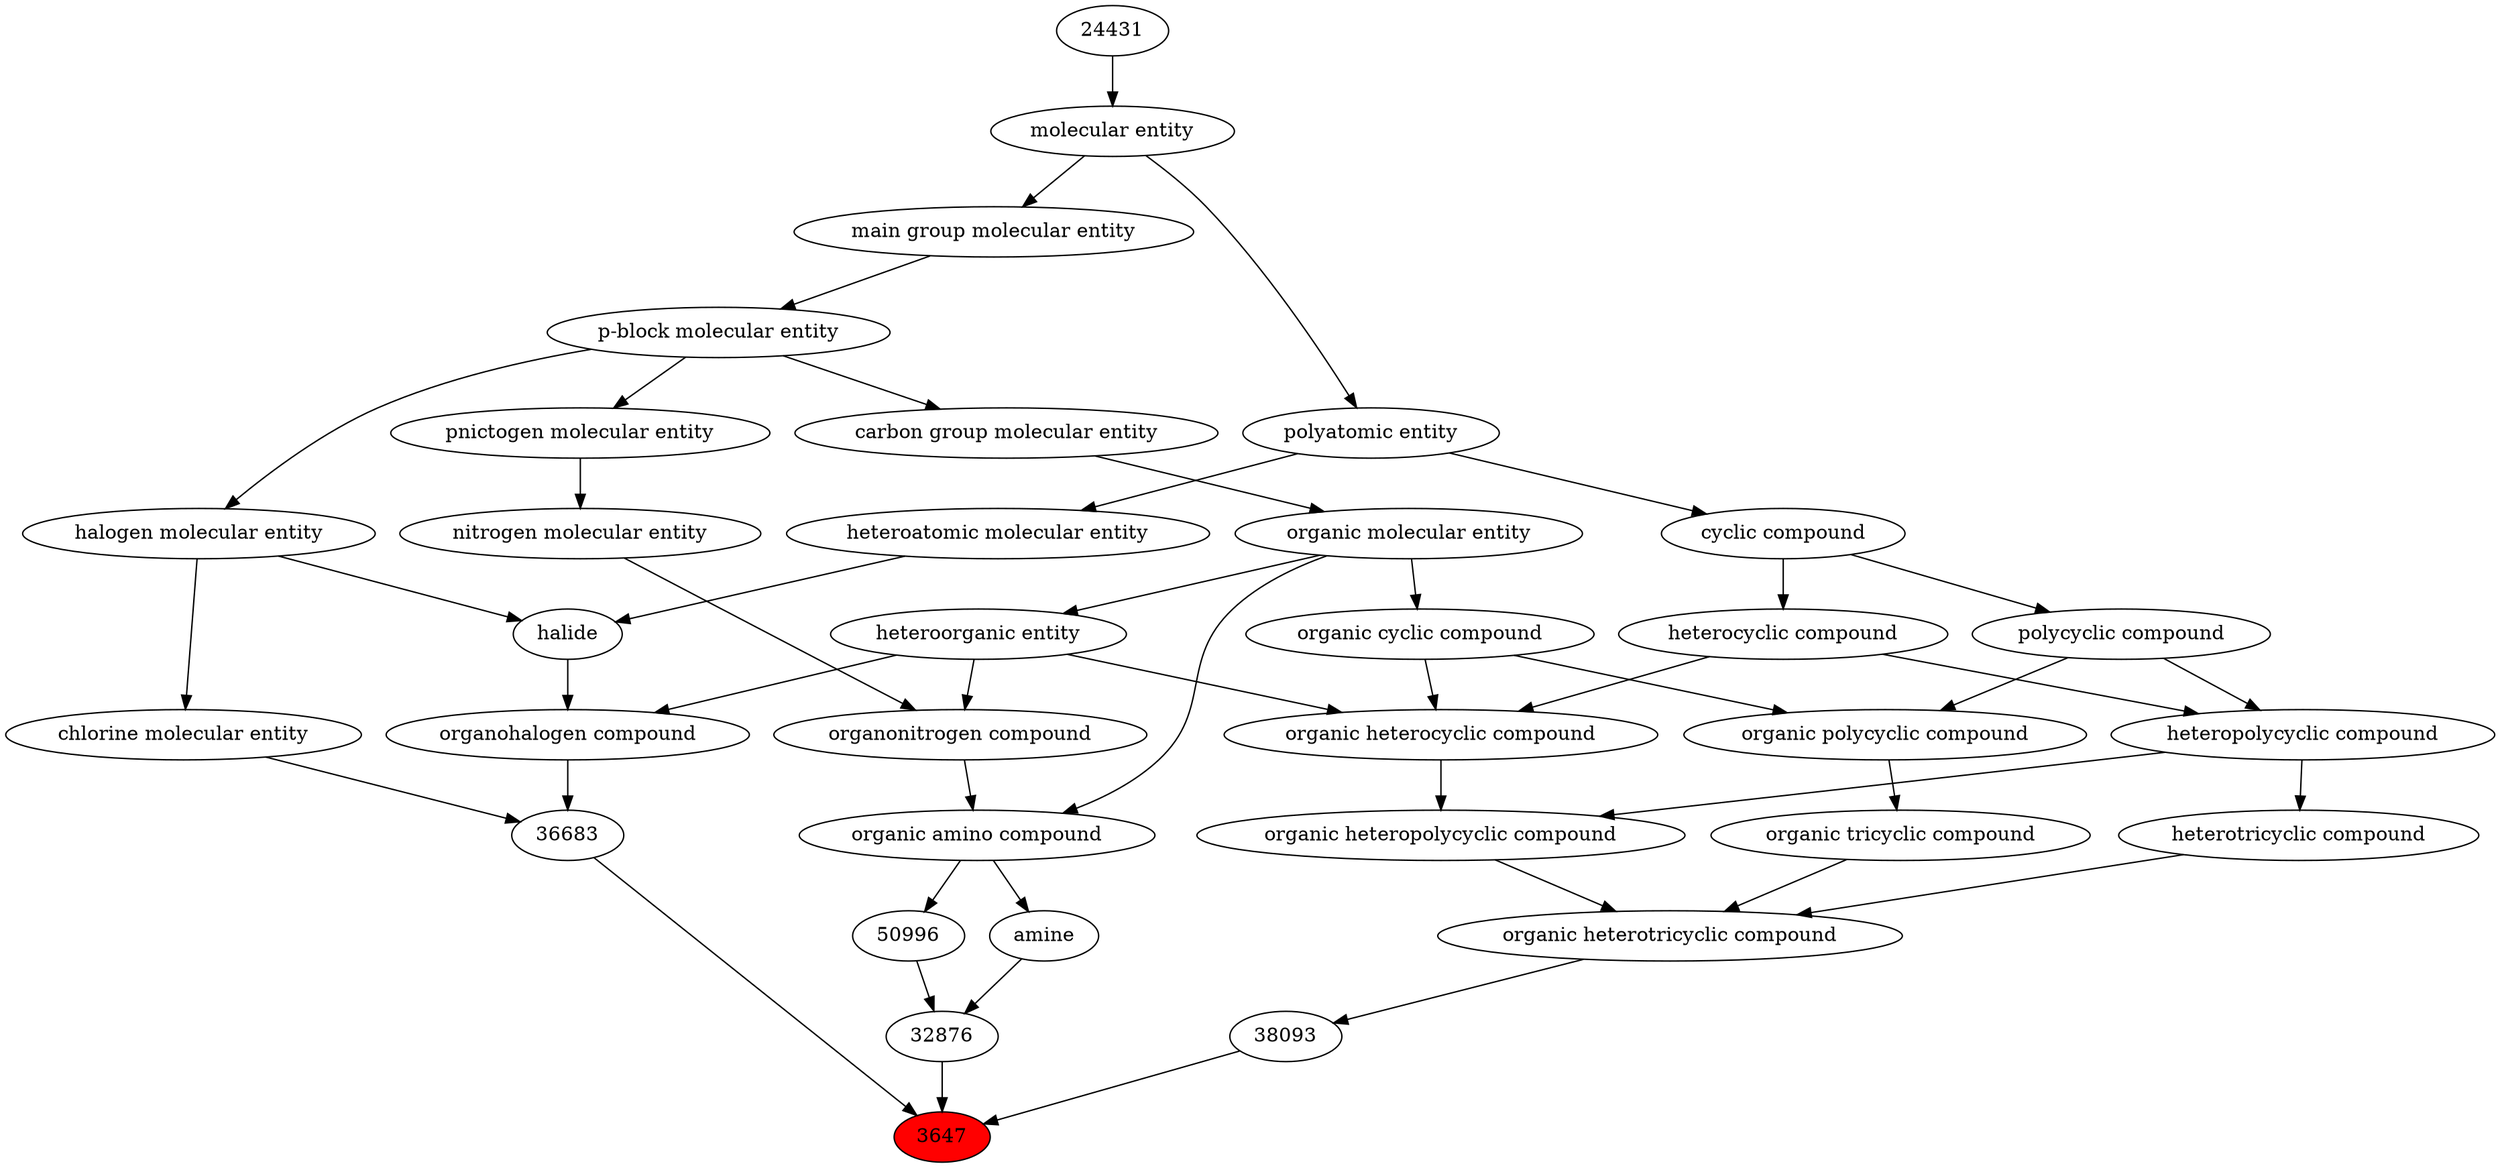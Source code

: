 digraph tree{ 
3647 [label="3647" fillcolor=red style=filled]
32876 -> 3647
38093 -> 3647
36683 -> 3647
32876 [label="32876"]
50996 -> 32876
32952 -> 32876
38093 [label="38093"]
26979 -> 38093
36683 [label="36683"]
36684 -> 36683
23117 -> 36683
50996 [label="50996"]
50047 -> 50996
32952 [label="amine"]
50047 -> 32952
26979 [label="organic heterotricyclic compound"]
38166 -> 26979
36688 -> 26979
51959 -> 26979
36684 [label="organohalogen compound"]
33285 -> 36684
37578 -> 36684
23117 [label="chlorine molecular entity"]
24471 -> 23117
50047 [label="organic amino compound"]
50860 -> 50047
35352 -> 50047
38166 [label="organic heteropolycyclic compound"]
24532 -> 38166
33671 -> 38166
36688 [label="heterotricyclic compound"]
33671 -> 36688
51959 [label="organic tricyclic compound"]
51958 -> 51959
33285 [label="heteroorganic entity"]
50860 -> 33285
37578 [label="halide"]
24471 -> 37578
37577 -> 37578
24471 [label="halogen molecular entity"]
33675 -> 24471
50860 [label="organic molecular entity"]
33582 -> 50860
35352 [label="organonitrogen compound"]
51143 -> 35352
33285 -> 35352
24532 [label="organic heterocyclic compound"]
33285 -> 24532
33832 -> 24532
5686 -> 24532
33671 [label="heteropolycyclic compound"]
5686 -> 33671
33635 -> 33671
51958 [label="organic polycyclic compound"]
33832 -> 51958
33635 -> 51958
37577 [label="heteroatomic molecular entity"]
36357 -> 37577
33675 [label="p-block molecular entity"]
33579 -> 33675
33582 [label="carbon group molecular entity"]
33675 -> 33582
51143 [label="nitrogen molecular entity"]
33302 -> 51143
33832 [label="organic cyclic compound"]
50860 -> 33832
5686 [label="heterocyclic compound"]
33595 -> 5686
33635 [label="polycyclic compound"]
33595 -> 33635
36357 [label="polyatomic entity"]
23367 -> 36357
33579 [label="main group molecular entity"]
23367 -> 33579
33302 [label="pnictogen molecular entity"]
33675 -> 33302
33595 [label="cyclic compound"]
36357 -> 33595
23367 [label="molecular entity"]
24431 -> 23367
24431 [label="24431"]
}